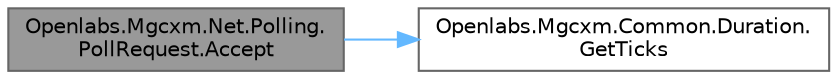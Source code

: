 digraph "Openlabs.Mgcxm.Net.Polling.PollRequest.Accept"
{
 // LATEX_PDF_SIZE
  bgcolor="transparent";
  edge [fontname=Helvetica,fontsize=10,labelfontname=Helvetica,labelfontsize=10];
  node [fontname=Helvetica,fontsize=10,shape=box,height=0.2,width=0.4];
  rankdir="LR";
  Node1 [id="Node000001",label="Openlabs.Mgcxm.Net.Polling.\lPollRequest.Accept",height=0.2,width=0.4,color="gray40", fillcolor="grey60", style="filled", fontcolor="black",tooltip="Accepts the poll request with the specified status code."];
  Node1 -> Node2 [id="edge3_Node000001_Node000002",color="steelblue1",style="solid",tooltip=" "];
  Node2 [id="Node000002",label="Openlabs.Mgcxm.Common.Duration.\lGetTicks",height=0.2,width=0.4,color="grey40", fillcolor="white", style="filled",URL="$class_openlabs_1_1_mgcxm_1_1_common_1_1_duration.html#a3cee36c72557e3759c647fb44bb451bf",tooltip="Gets the actual value in TimeSpan ticks."];
}

